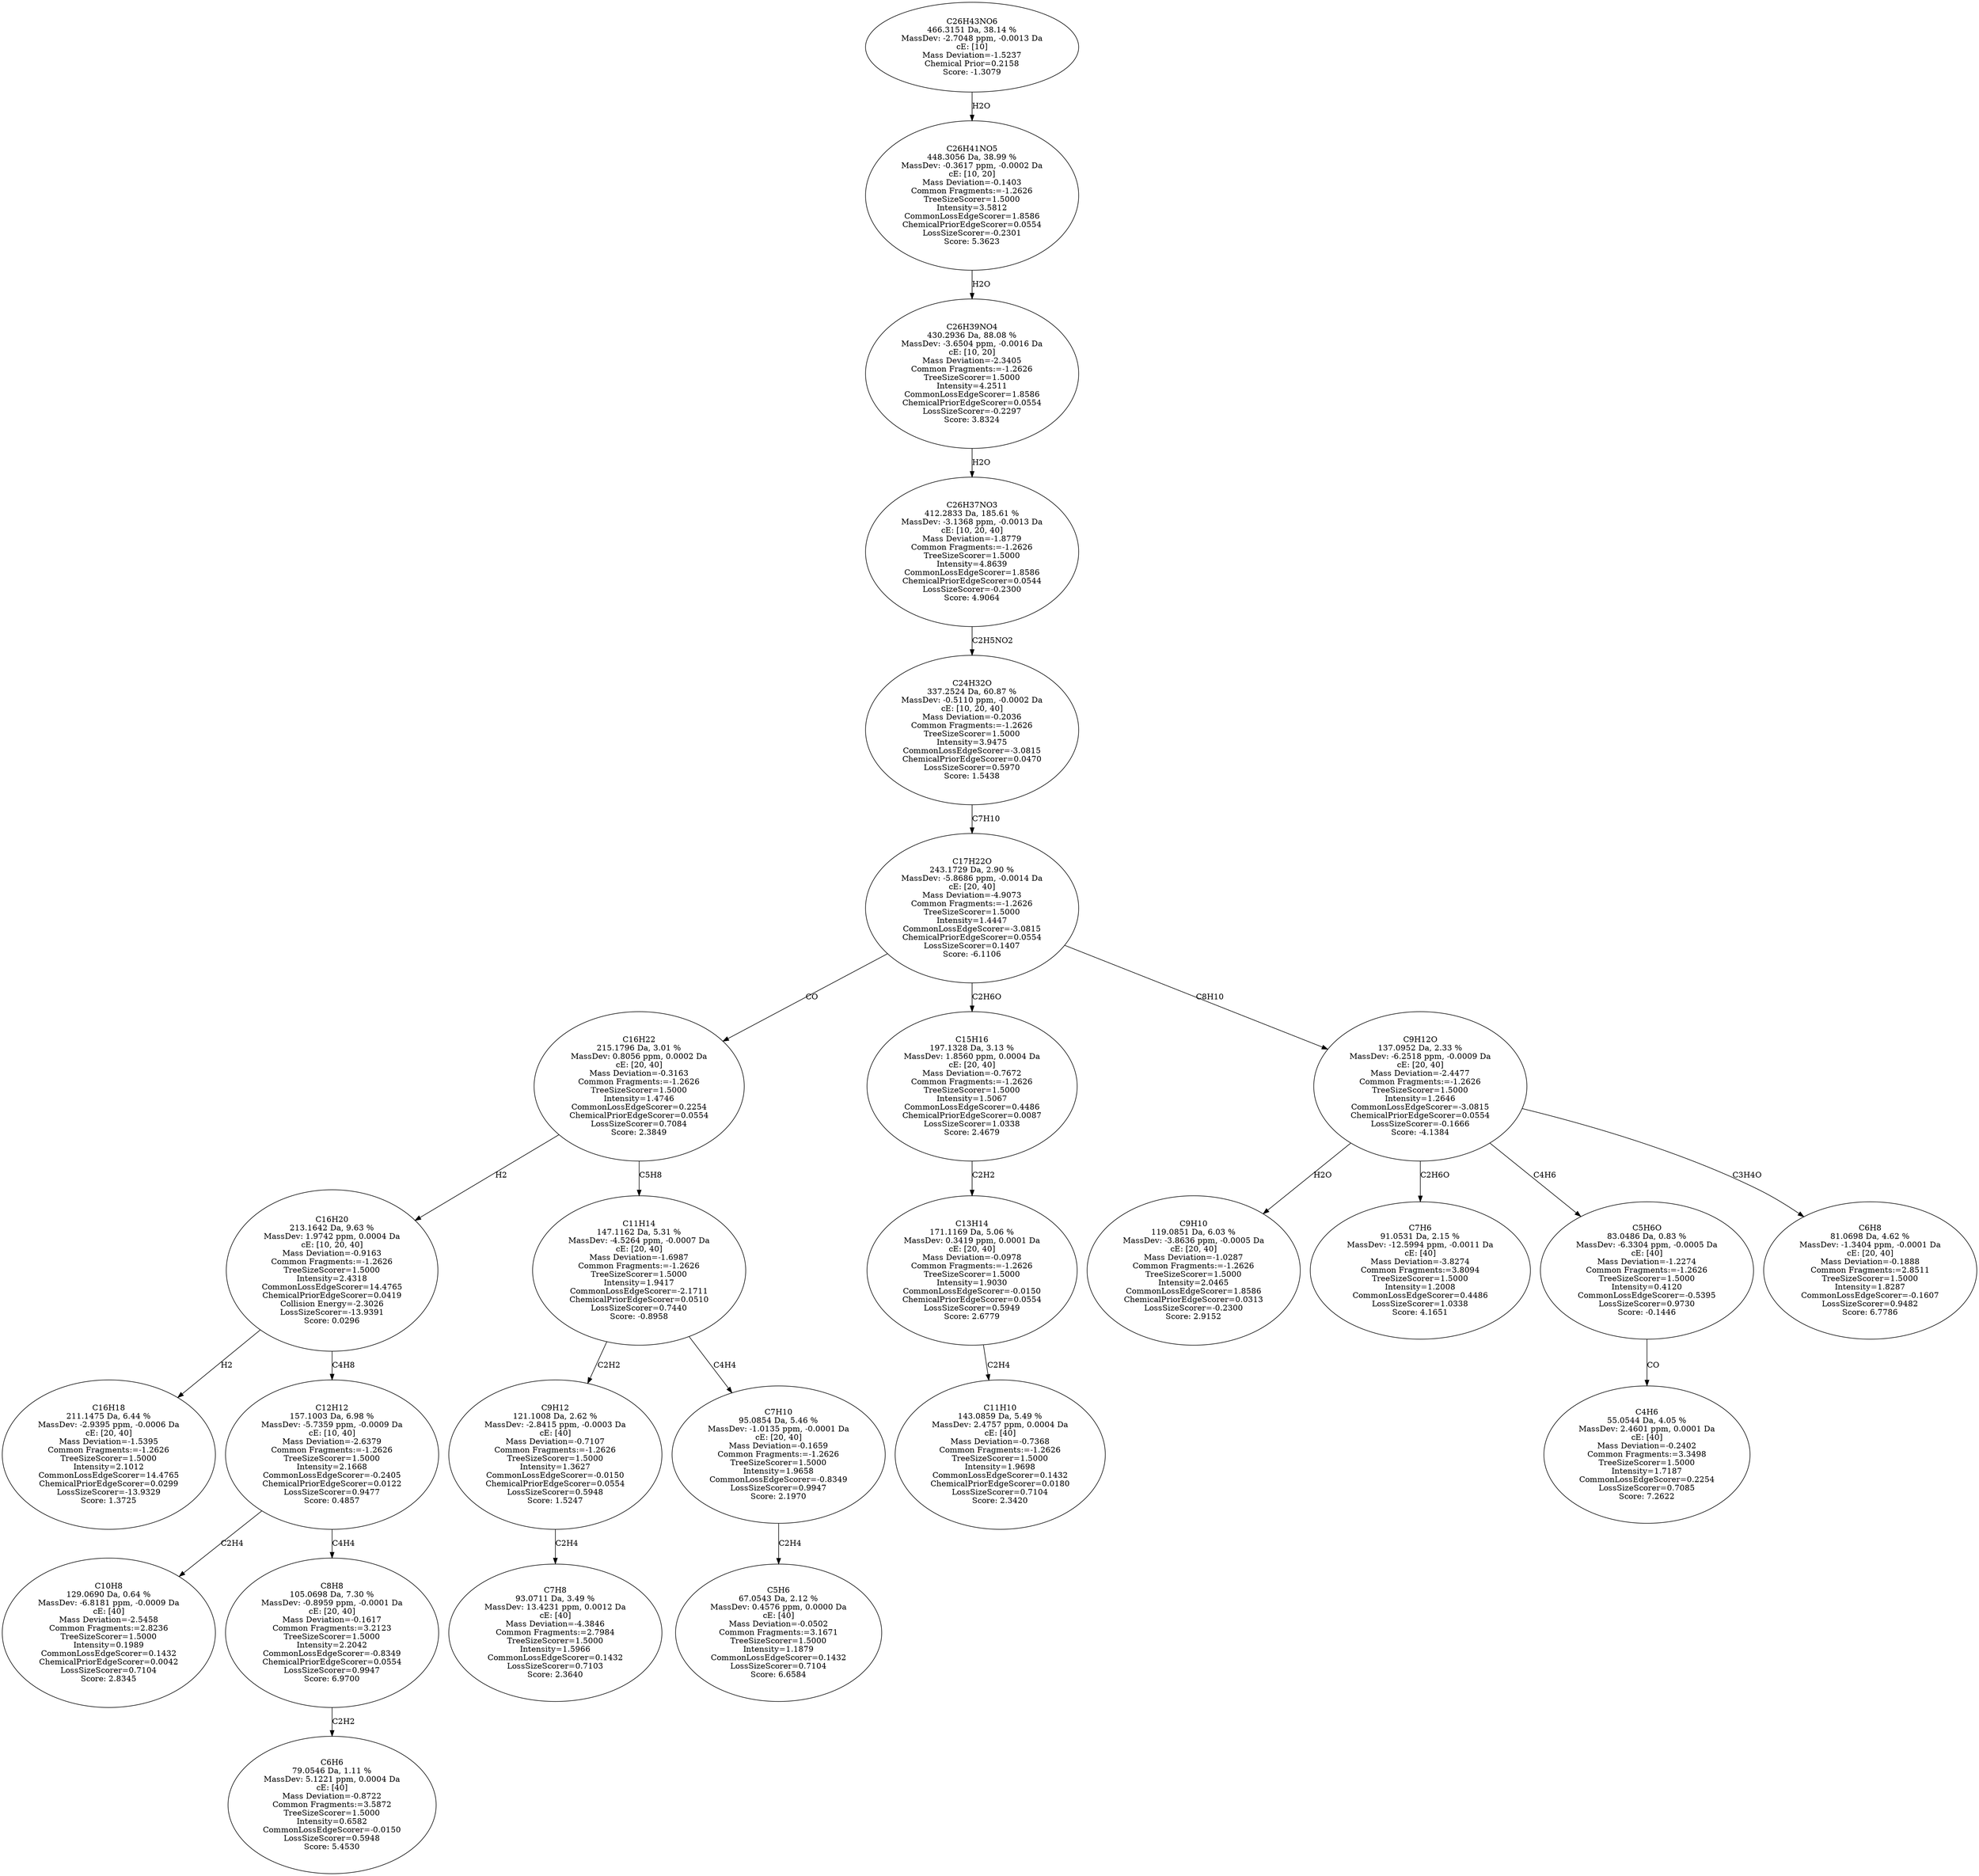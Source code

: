 strict digraph {
v1 [label="C16H18\n211.1475 Da, 6.44 %\nMassDev: -2.9395 ppm, -0.0006 Da\ncE: [20, 40]\nMass Deviation=-1.5395\nCommon Fragments:=-1.2626\nTreeSizeScorer=1.5000\nIntensity=2.1012\nCommonLossEdgeScorer=14.4765\nChemicalPriorEdgeScorer=0.0299\nLossSizeScorer=-13.9329\nScore: 1.3725"];
v2 [label="C10H8\n129.0690 Da, 0.64 %\nMassDev: -6.8181 ppm, -0.0009 Da\ncE: [40]\nMass Deviation=-2.5458\nCommon Fragments:=2.8236\nTreeSizeScorer=1.5000\nIntensity=0.1989\nCommonLossEdgeScorer=0.1432\nChemicalPriorEdgeScorer=0.0042\nLossSizeScorer=0.7104\nScore: 2.8345"];
v3 [label="C6H6\n79.0546 Da, 1.11 %\nMassDev: 5.1221 ppm, 0.0004 Da\ncE: [40]\nMass Deviation=-0.8722\nCommon Fragments:=3.5872\nTreeSizeScorer=1.5000\nIntensity=0.6582\nCommonLossEdgeScorer=-0.0150\nLossSizeScorer=0.5948\nScore: 5.4530"];
v4 [label="C8H8\n105.0698 Da, 7.30 %\nMassDev: -0.8959 ppm, -0.0001 Da\ncE: [20, 40]\nMass Deviation=-0.1617\nCommon Fragments:=3.2123\nTreeSizeScorer=1.5000\nIntensity=2.2042\nCommonLossEdgeScorer=-0.8349\nChemicalPriorEdgeScorer=0.0554\nLossSizeScorer=0.9947\nScore: 6.9700"];
v5 [label="C12H12\n157.1003 Da, 6.98 %\nMassDev: -5.7359 ppm, -0.0009 Da\ncE: [10, 40]\nMass Deviation=-2.6379\nCommon Fragments:=-1.2626\nTreeSizeScorer=1.5000\nIntensity=2.1668\nCommonLossEdgeScorer=-0.2405\nChemicalPriorEdgeScorer=0.0122\nLossSizeScorer=0.9477\nScore: 0.4857"];
v6 [label="C16H20\n213.1642 Da, 9.63 %\nMassDev: 1.9742 ppm, 0.0004 Da\ncE: [10, 20, 40]\nMass Deviation=-0.9163\nCommon Fragments:=-1.2626\nTreeSizeScorer=1.5000\nIntensity=2.4318\nCommonLossEdgeScorer=14.4765\nChemicalPriorEdgeScorer=0.0419\nCollision Energy=-2.3026\nLossSizeScorer=-13.9391\nScore: 0.0296"];
v7 [label="C7H8\n93.0711 Da, 3.49 %\nMassDev: 13.4231 ppm, 0.0012 Da\ncE: [40]\nMass Deviation=-4.3846\nCommon Fragments:=2.7984\nTreeSizeScorer=1.5000\nIntensity=1.5966\nCommonLossEdgeScorer=0.1432\nLossSizeScorer=0.7103\nScore: 2.3640"];
v8 [label="C9H12\n121.1008 Da, 2.62 %\nMassDev: -2.8415 ppm, -0.0003 Da\ncE: [40]\nMass Deviation=-0.7107\nCommon Fragments:=-1.2626\nTreeSizeScorer=1.5000\nIntensity=1.3627\nCommonLossEdgeScorer=-0.0150\nChemicalPriorEdgeScorer=0.0554\nLossSizeScorer=0.5948\nScore: 1.5247"];
v9 [label="C5H6\n67.0543 Da, 2.12 %\nMassDev: 0.4576 ppm, 0.0000 Da\ncE: [40]\nMass Deviation=-0.0502\nCommon Fragments:=3.1671\nTreeSizeScorer=1.5000\nIntensity=1.1879\nCommonLossEdgeScorer=0.1432\nLossSizeScorer=0.7104\nScore: 6.6584"];
v10 [label="C7H10\n95.0854 Da, 5.46 %\nMassDev: -1.0135 ppm, -0.0001 Da\ncE: [20, 40]\nMass Deviation=-0.1659\nCommon Fragments:=-1.2626\nTreeSizeScorer=1.5000\nIntensity=1.9658\nCommonLossEdgeScorer=-0.8349\nLossSizeScorer=0.9947\nScore: 2.1970"];
v11 [label="C11H14\n147.1162 Da, 5.31 %\nMassDev: -4.5264 ppm, -0.0007 Da\ncE: [20, 40]\nMass Deviation=-1.6987\nCommon Fragments:=-1.2626\nTreeSizeScorer=1.5000\nIntensity=1.9417\nCommonLossEdgeScorer=-2.1711\nChemicalPriorEdgeScorer=0.0510\nLossSizeScorer=0.7440\nScore: -0.8958"];
v12 [label="C16H22\n215.1796 Da, 3.01 %\nMassDev: 0.8056 ppm, 0.0002 Da\ncE: [20, 40]\nMass Deviation=-0.3163\nCommon Fragments:=-1.2626\nTreeSizeScorer=1.5000\nIntensity=1.4746\nCommonLossEdgeScorer=0.2254\nChemicalPriorEdgeScorer=0.0554\nLossSizeScorer=0.7084\nScore: 2.3849"];
v13 [label="C11H10\n143.0859 Da, 5.49 %\nMassDev: 2.4757 ppm, 0.0004 Da\ncE: [40]\nMass Deviation=-0.7368\nCommon Fragments:=-1.2626\nTreeSizeScorer=1.5000\nIntensity=1.9698\nCommonLossEdgeScorer=0.1432\nChemicalPriorEdgeScorer=0.0180\nLossSizeScorer=0.7104\nScore: 2.3420"];
v14 [label="C13H14\n171.1169 Da, 5.06 %\nMassDev: 0.3419 ppm, 0.0001 Da\ncE: [20, 40]\nMass Deviation=-0.0978\nCommon Fragments:=-1.2626\nTreeSizeScorer=1.5000\nIntensity=1.9030\nCommonLossEdgeScorer=-0.0150\nChemicalPriorEdgeScorer=0.0554\nLossSizeScorer=0.5949\nScore: 2.6779"];
v15 [label="C15H16\n197.1328 Da, 3.13 %\nMassDev: 1.8560 ppm, 0.0004 Da\ncE: [20, 40]\nMass Deviation=-0.7672\nCommon Fragments:=-1.2626\nTreeSizeScorer=1.5000\nIntensity=1.5067\nCommonLossEdgeScorer=0.4486\nChemicalPriorEdgeScorer=0.0087\nLossSizeScorer=1.0338\nScore: 2.4679"];
v16 [label="C9H10\n119.0851 Da, 6.03 %\nMassDev: -3.8636 ppm, -0.0005 Da\ncE: [20, 40]\nMass Deviation=-1.0287\nCommon Fragments:=-1.2626\nTreeSizeScorer=1.5000\nIntensity=2.0465\nCommonLossEdgeScorer=1.8586\nChemicalPriorEdgeScorer=0.0313\nLossSizeScorer=-0.2300\nScore: 2.9152"];
v17 [label="C7H6\n91.0531 Da, 2.15 %\nMassDev: -12.5994 ppm, -0.0011 Da\ncE: [40]\nMass Deviation=-3.8274\nCommon Fragments:=3.8094\nTreeSizeScorer=1.5000\nIntensity=1.2008\nCommonLossEdgeScorer=0.4486\nLossSizeScorer=1.0338\nScore: 4.1651"];
v18 [label="C4H6\n55.0544 Da, 4.05 %\nMassDev: 2.4601 ppm, 0.0001 Da\ncE: [40]\nMass Deviation=-0.2402\nCommon Fragments:=3.3498\nTreeSizeScorer=1.5000\nIntensity=1.7187\nCommonLossEdgeScorer=0.2254\nLossSizeScorer=0.7085\nScore: 7.2622"];
v19 [label="C5H6O\n83.0486 Da, 0.83 %\nMassDev: -6.3304 ppm, -0.0005 Da\ncE: [40]\nMass Deviation=-1.2274\nCommon Fragments:=-1.2626\nTreeSizeScorer=1.5000\nIntensity=0.4120\nCommonLossEdgeScorer=-0.5395\nLossSizeScorer=0.9730\nScore: -0.1446"];
v20 [label="C6H8\n81.0698 Da, 4.62 %\nMassDev: -1.3404 ppm, -0.0001 Da\ncE: [20, 40]\nMass Deviation=-0.1888\nCommon Fragments:=2.8511\nTreeSizeScorer=1.5000\nIntensity=1.8287\nCommonLossEdgeScorer=-0.1607\nLossSizeScorer=0.9482\nScore: 6.7786"];
v21 [label="C9H12O\n137.0952 Da, 2.33 %\nMassDev: -6.2518 ppm, -0.0009 Da\ncE: [20, 40]\nMass Deviation=-2.4477\nCommon Fragments:=-1.2626\nTreeSizeScorer=1.5000\nIntensity=1.2646\nCommonLossEdgeScorer=-3.0815\nChemicalPriorEdgeScorer=0.0554\nLossSizeScorer=-0.1666\nScore: -4.1384"];
v22 [label="C17H22O\n243.1729 Da, 2.90 %\nMassDev: -5.8686 ppm, -0.0014 Da\ncE: [20, 40]\nMass Deviation=-4.9073\nCommon Fragments:=-1.2626\nTreeSizeScorer=1.5000\nIntensity=1.4447\nCommonLossEdgeScorer=-3.0815\nChemicalPriorEdgeScorer=0.0554\nLossSizeScorer=0.1407\nScore: -6.1106"];
v23 [label="C24H32O\n337.2524 Da, 60.87 %\nMassDev: -0.5110 ppm, -0.0002 Da\ncE: [10, 20, 40]\nMass Deviation=-0.2036\nCommon Fragments:=-1.2626\nTreeSizeScorer=1.5000\nIntensity=3.9475\nCommonLossEdgeScorer=-3.0815\nChemicalPriorEdgeScorer=0.0470\nLossSizeScorer=0.5970\nScore: 1.5438"];
v24 [label="C26H37NO3\n412.2833 Da, 185.61 %\nMassDev: -3.1368 ppm, -0.0013 Da\ncE: [10, 20, 40]\nMass Deviation=-1.8779\nCommon Fragments:=-1.2626\nTreeSizeScorer=1.5000\nIntensity=4.8639\nCommonLossEdgeScorer=1.8586\nChemicalPriorEdgeScorer=0.0544\nLossSizeScorer=-0.2300\nScore: 4.9064"];
v25 [label="C26H39NO4\n430.2936 Da, 88.08 %\nMassDev: -3.6504 ppm, -0.0016 Da\ncE: [10, 20]\nMass Deviation=-2.3405\nCommon Fragments:=-1.2626\nTreeSizeScorer=1.5000\nIntensity=4.2511\nCommonLossEdgeScorer=1.8586\nChemicalPriorEdgeScorer=0.0554\nLossSizeScorer=-0.2297\nScore: 3.8324"];
v26 [label="C26H41NO5\n448.3056 Da, 38.99 %\nMassDev: -0.3617 ppm, -0.0002 Da\ncE: [10, 20]\nMass Deviation=-0.1403\nCommon Fragments:=-1.2626\nTreeSizeScorer=1.5000\nIntensity=3.5812\nCommonLossEdgeScorer=1.8586\nChemicalPriorEdgeScorer=0.0554\nLossSizeScorer=-0.2301\nScore: 5.3623"];
v27 [label="C26H43NO6\n466.3151 Da, 38.14 %\nMassDev: -2.7048 ppm, -0.0013 Da\ncE: [10]\nMass Deviation=-1.5237\nChemical Prior=0.2158\nScore: -1.3079"];
v6 -> v1 [label="H2"];
v5 -> v2 [label="C2H4"];
v4 -> v3 [label="C2H2"];
v5 -> v4 [label="C4H4"];
v6 -> v5 [label="C4H8"];
v12 -> v6 [label="H2"];
v8 -> v7 [label="C2H4"];
v11 -> v8 [label="C2H2"];
v10 -> v9 [label="C2H4"];
v11 -> v10 [label="C4H4"];
v12 -> v11 [label="C5H8"];
v22 -> v12 [label="CO"];
v14 -> v13 [label="C2H4"];
v15 -> v14 [label="C2H2"];
v22 -> v15 [label="C2H6O"];
v21 -> v16 [label="H2O"];
v21 -> v17 [label="C2H6O"];
v19 -> v18 [label="CO"];
v21 -> v19 [label="C4H6"];
v21 -> v20 [label="C3H4O"];
v22 -> v21 [label="C8H10"];
v23 -> v22 [label="C7H10"];
v24 -> v23 [label="C2H5NO2"];
v25 -> v24 [label="H2O"];
v26 -> v25 [label="H2O"];
v27 -> v26 [label="H2O"];
}